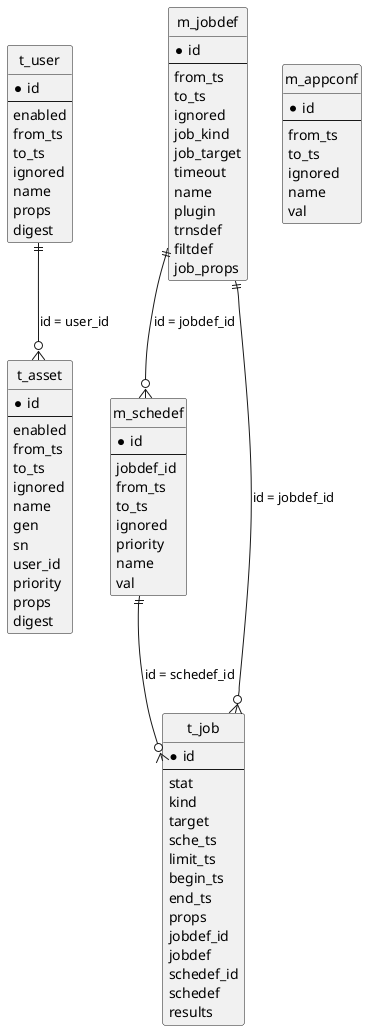 @startuml
hide circle

entity "t_user" as t_user {
    * id
    --
      enabled
      from_ts
      to_ts
      ignored
      name
      props
      digest
}

entity "t_asset" as t_asset {
    * id
    --
      enabled
      from_ts
      to_ts
      ignored
      name
      gen
      sn
      user_id
      priority
      props
      digest
}

t_user ||--o{ t_asset : "id = user_id"

entity "m_jobdef" as m_jobdef {
    * id
    --
      from_ts
      to_ts
      ignored
      job_kind
      job_target
      timeout
      name
      plugin
      trnsdef
      filtdef
      job_props
}

entity "m_schedef" as m_schedef {
    * id
    --
      jobdef_id
      from_ts
      to_ts
      ignored
      priority
      name
      val
}

m_jobdef ||--o{ m_schedef : "id = jobdef_id"

entity "t_job" as t_job {
    * id
    --
      stat
      kind
      target
      sche_ts
      limit_ts
      begin_ts
      end_ts
      props
      jobdef_id
      jobdef
      schedef_id
      schedef
      results
}

m_jobdef ||--o{ t_job : "id = jobdef_id"
m_schedef ||--o{ t_job : "id = schedef_id"

entity "m_appconf" as m_appconf {
    * id
    --
      from_ts
      to_ts
      ignored
      name
      val
}

@enduml

